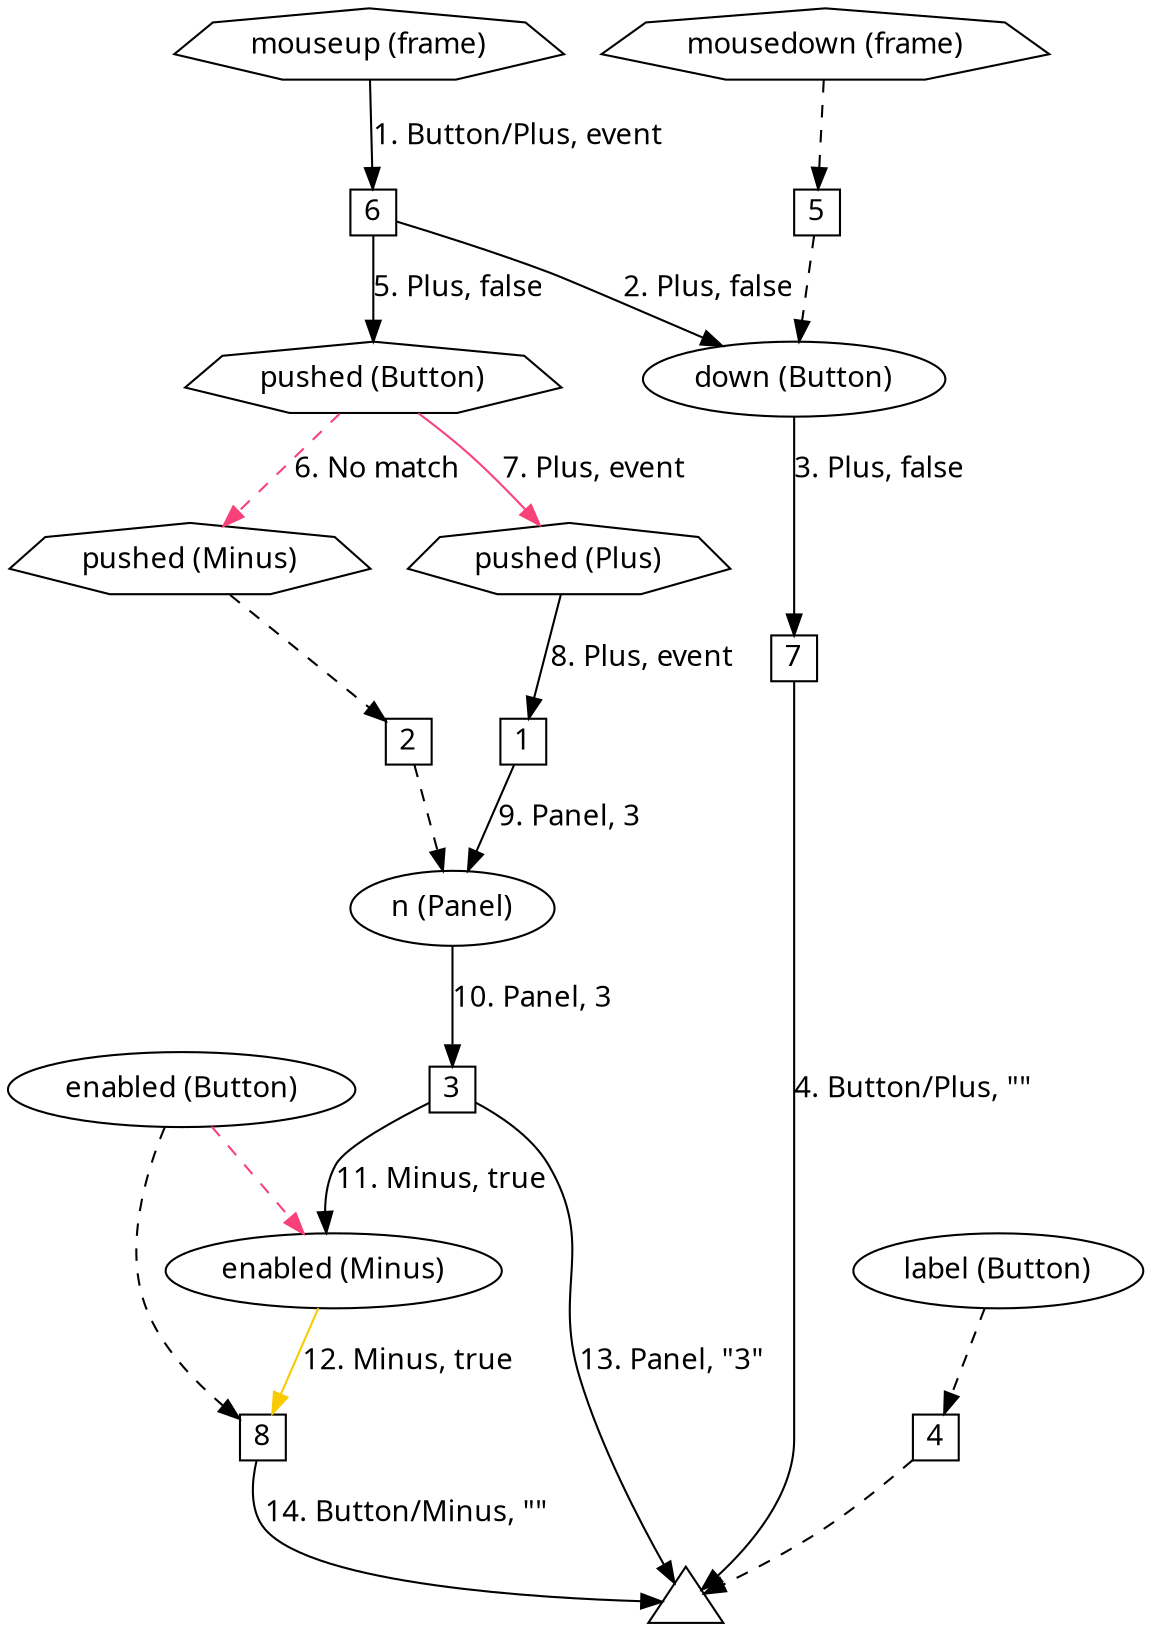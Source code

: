 digraph bender {
  node [fontname="Avenir Next"];
  edge [fontname="Avenir Next"];

  t [label="", shape=triangle, fixedsize=true, width=0.5];

  ppushed [label="pushed (Plus)", shape=septagon];
  w1 [label="1", shape=square, fixedsize=true, width=0.3];
  ppushed -> w1 [label="8. Plus, event"];
  w1 -> n [label="9. Panel, 3"];

  mpushed [label="pushed (Minus)", shape=septagon];
  w2 [label="2", shape=square, fixedsize=true, width=0.3];
  mpushed -> w2 [style=dashed];
  w2 -> n [style=dashed];

  n [label="n (Panel)"];
  w3 [label="3", shape=square, fixedsize=true, width=0.3];
  menabled [label="enabled (Minus)"];
  n -> w3 [label="10. Panel, 3"];
  w3 -> t [label="13. Panel, \"3\""];
  w3 -> menabled [label="11. Minus, true"];

  label [label="label (Button)"];
  w4 [label="4", shape=square, fixedsize=true, width=0.3];
  label -> w4 [style=dashed];
  w4 -> t [style=dashed];

  mousedown [label="mousedown (frame)", shape=septagon];
  w5 [label="5", shape=square, fixedsize=true, width=0.3];
  down [label="down (Button)"];
  mousedown -> w5 [style=dashed];
  w5 -> down [style=dashed];

  mouseup [label="mouseup (frame)", shape=septagon];
  w6 [label="6", shape=square, fixedsize=true, width=0.3];
  mouseup -> w6 [label="1. Button/Plus, event"];
  w6 -> down [label="2. Plus, false"];
  w6 -> pushed [label="5. Plus, false"];

  pushed [label="pushed (Button)", shape=septagon];
  pushed -> ppushed [label="7. Plus, event", color="#f94179"];
  pushed -> mpushed [label="6. No match", style=dashed, color="#f94179"];

  w7 [label="7", shape=square, fixedsize=true, width=0.3];
  down -> w7 [label="3. Plus, false"];
  w7 -> t [label="4. Button/Plus, \"\""];

  w8 [label="8", shape=square, fixedsize=true, width=0.3];
  enabled -> w8 [style=dashed];
  enabled -> menabled [style=dashed, color="#f94179"];
  enabled [label="enabled (Button)"];
  menabled -> w8 [label="12. Minus, true", color="#f8ca00"];
  w8 -> t [label="14. Button/Minus, \"\""];

}
